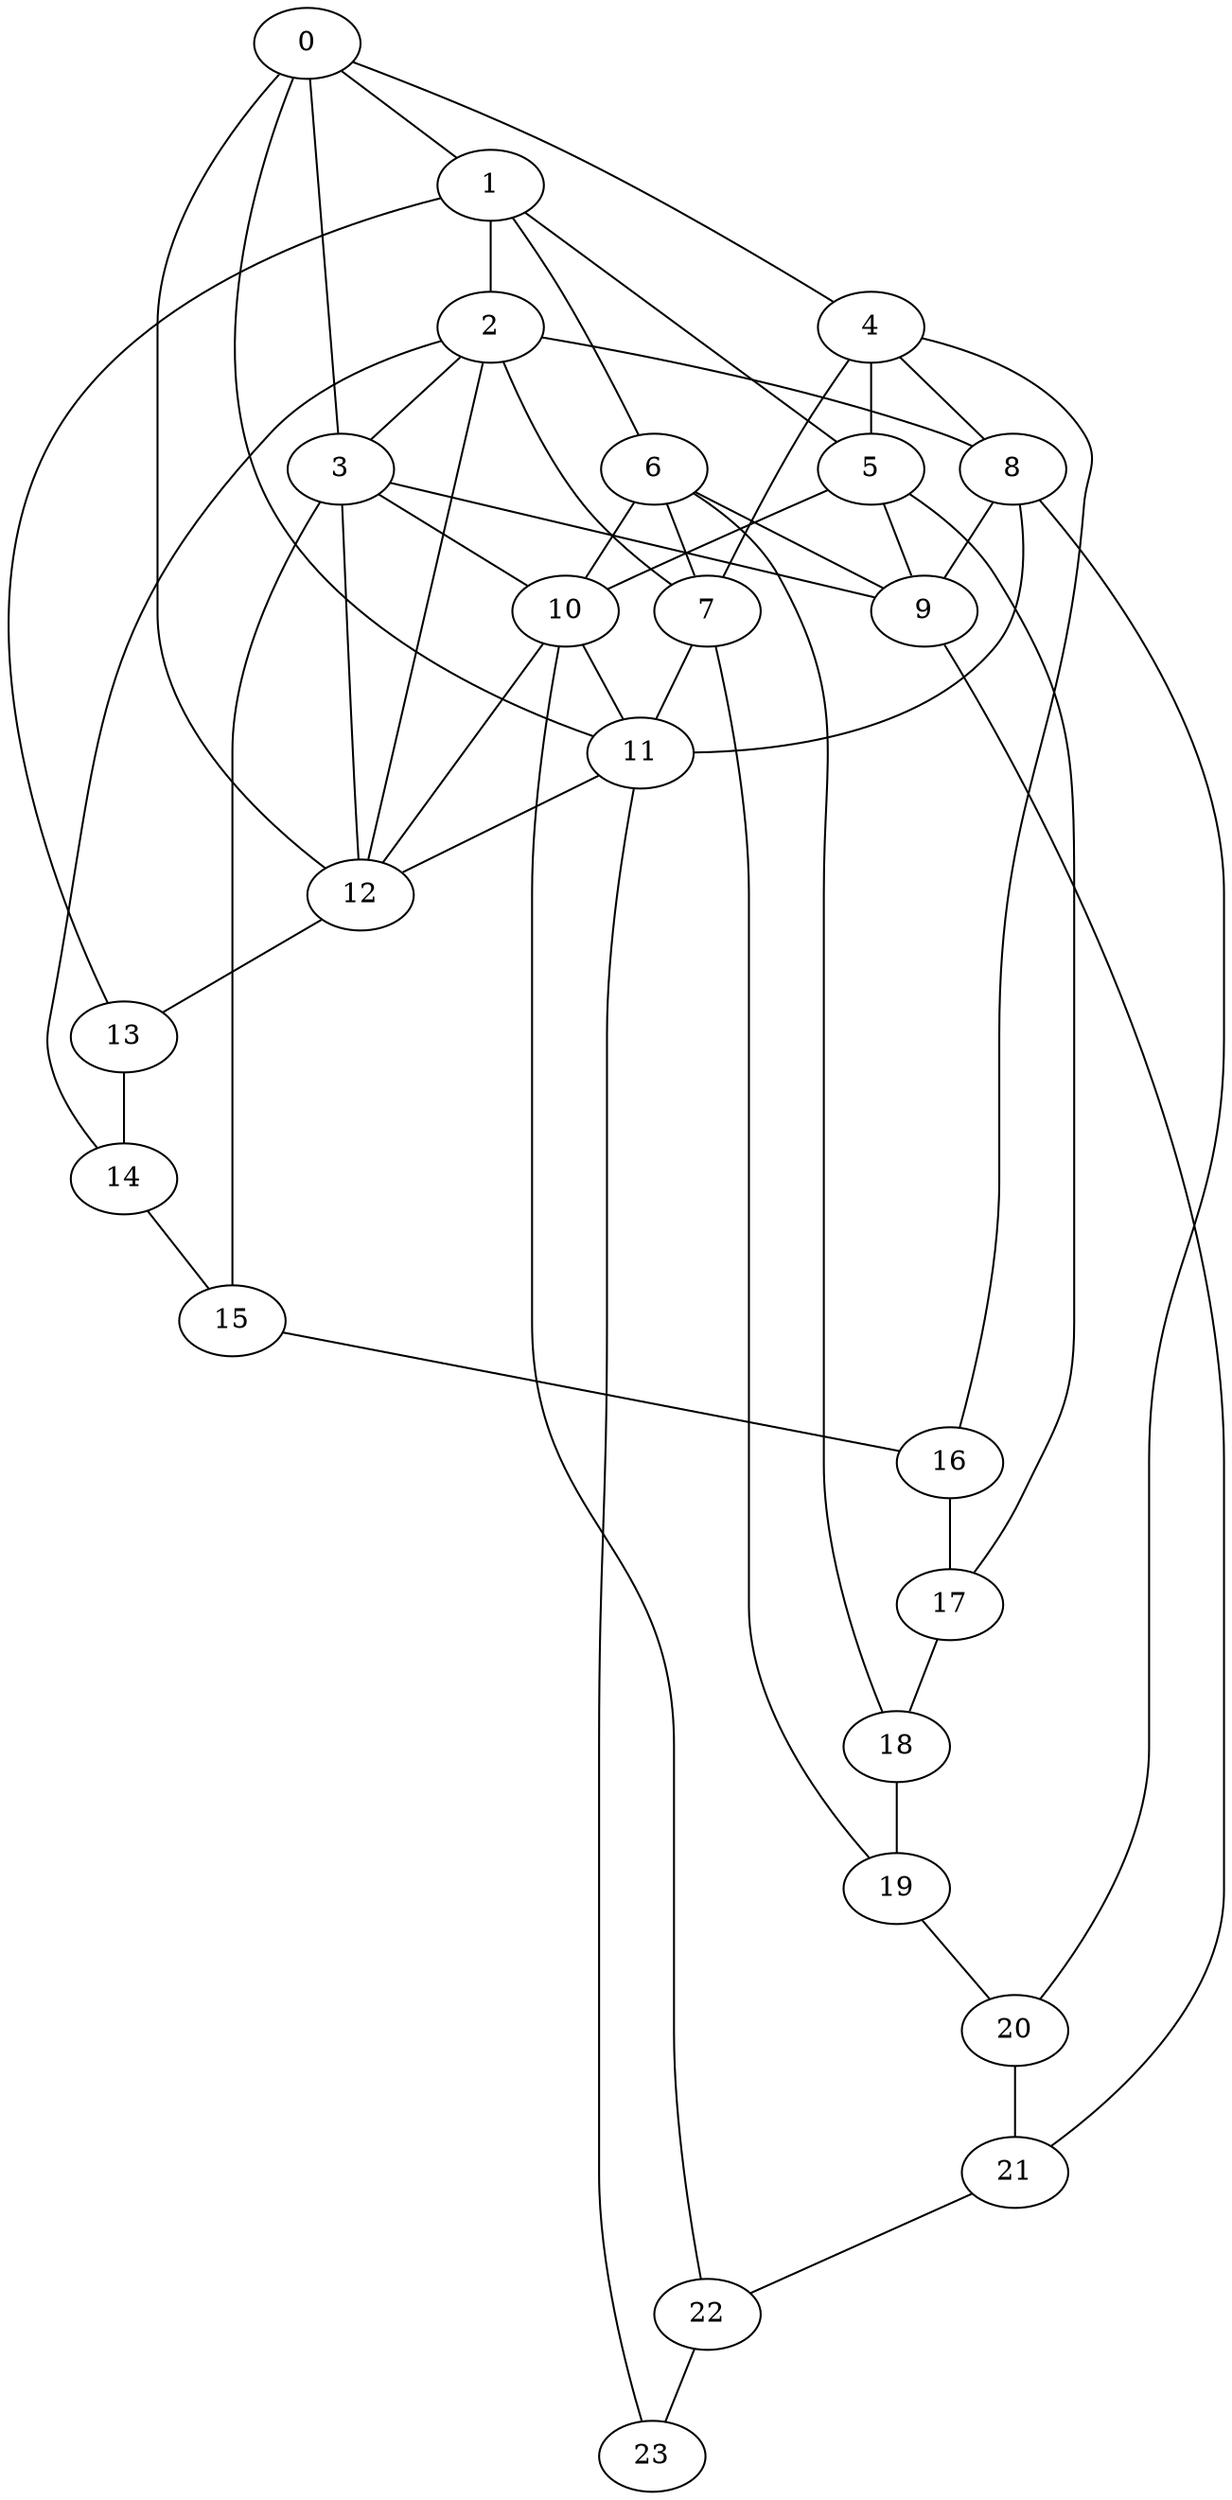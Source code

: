graph {
0 -- 1;
0 -- 3;
0 -- 4;
0 -- 11;
0 -- 12;
1 -- 2;
1 -- 5;
1 -- 6;
1 -- 13;
2 -- 3;
2 -- 7;
2 -- 8;
2 -- 12;
2 -- 14;
3 -- 9;
3 -- 10;
3 -- 12;
3 -- 15;
4 -- 5;
4 -- 7;
4 -- 8;
4 -- 16;
5 -- 9;
5 -- 10;
5 -- 17;
6 -- 7;
6 -- 9;
6 -- 10;
6 -- 18;
7 -- 11;
7 -- 19;
8 -- 9;
8 -- 11;
8 -- 20;
9 -- 21;
10 -- 11;
10 -- 12;
10 -- 22;
11 -- 12;
11 -- 23;
12 -- 13;
13 -- 14;
14 -- 15;
15 -- 16;
16 -- 17;
17 -- 18;
18 -- 19;
19 -- 20;
20 -- 21;
21 -- 22;
22 -- 23;
}